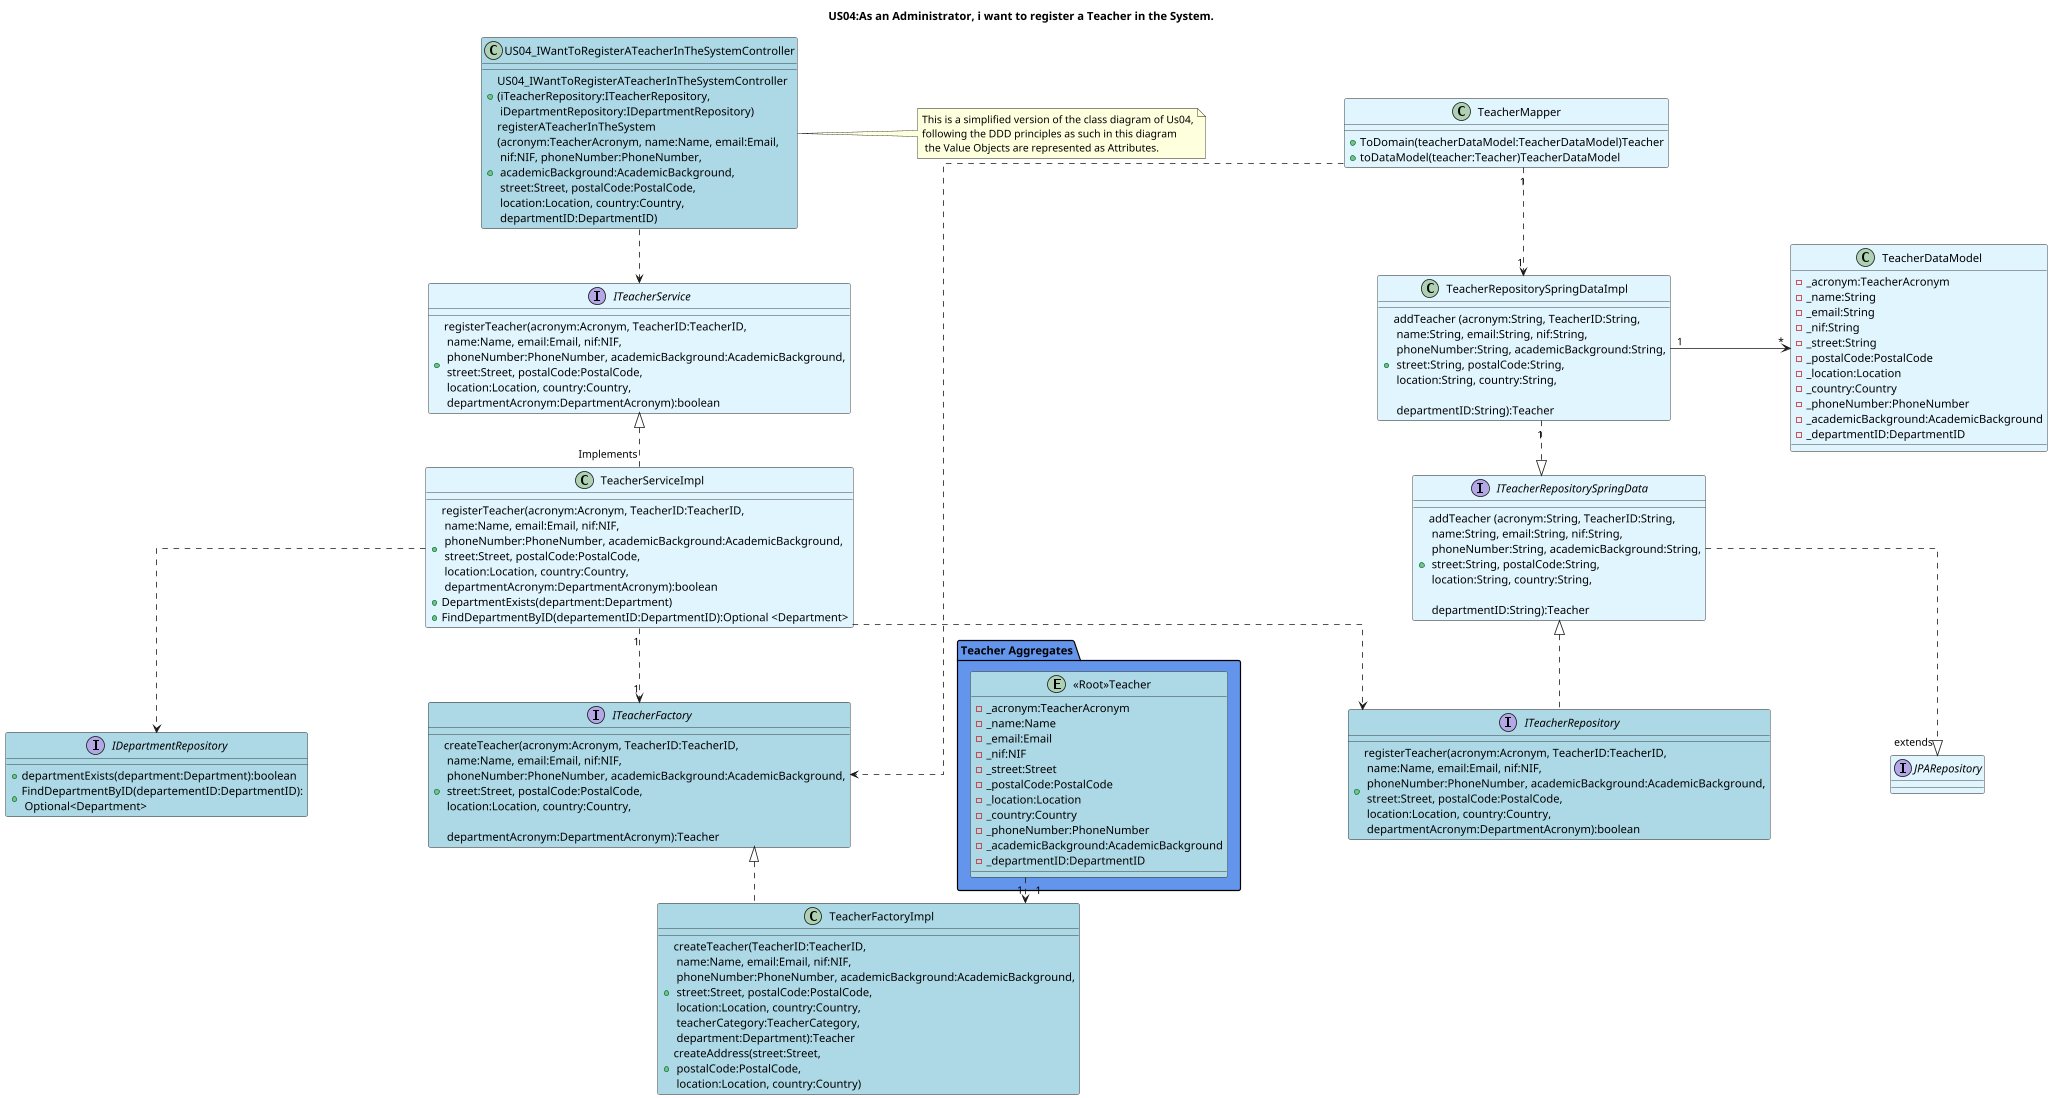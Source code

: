 @startuml
scale 0.8
skinparam ranksep 20
skinparam nodesep 150
skinparam linetype ortho
skinparam classBackgroundColor #E1F5FE

title US04:As an Administrator, i want to register a Teacher in the System.

class US04_IWantToRegisterATeacherInTheSystemController #lightblue{
    +US04_IWantToRegisterATeacherInTheSystemController\n(iTeacherRepository:ITeacherRepository,\n iDepartmentRepository:IDepartmentRepository)
    +registerATeacherInTheSystem\n(acronym:TeacherAcronym, name:Name, email:Email,\n nif:NIF, phoneNumber:PhoneNumber,\n academicBackground:AcademicBackground,\n street:Street, postalCode:PostalCode,\n location:Location, country:Country,\n departmentID:DepartmentID)
}
note right of US04_IWantToRegisterATeacherInTheSystemController
This is a simplified version of the class diagram of Us04,
following the DDD principles as such in this diagram
 the Value Objects are represented as Attributes.
end note
class TeacherFactoryImpl #lightblue{
    +createTeacher(TeacherID:TeacherID,\n name:Name, email:Email, nif:NIF,\n phoneNumber:PhoneNumber, academicBackground:AcademicBackground,\n street:Street, postalCode:PostalCode,\n location:Location, country:Country,\n teacherCategory:TeacherCategory,\n department:Department):Teacher
    +createAddress(street:Street,\n postalCode:PostalCode,\n location:Location, country:Country)
}
class TeacherServiceImpl{
   +registerTeacher(acronym:Acronym, TeacherID:TeacherID,\n name:Name, email:Email, nif:NIF,\n phoneNumber:PhoneNumber, academicBackground:AcademicBackground,\n street:Street, postalCode:PostalCode,\n location:Location, country:Country,\n departmentAcronym:DepartmentAcronym):boolean
   + DepartmentExists(department:Department)
   +FindDepartmentByID(departementID:DepartmentID):Optional <Department>
}
class TeacherMapper{
+ ToDomain(teacherDataModel:TeacherDataModel)Teacher
+toDataModel(teacher:Teacher)TeacherDataModel
}
class TeacherDataModel{
-_acronym:TeacherAcronym
        -_name:String
        -_email:String
        -_nif:String
        -_street:String
        -_postalCode:PostalCode
        -_location:Location
        -_country:Country
        -_phoneNumber:PhoneNumber
        -_academicBackground:AcademicBackground
        -_departmentID:DepartmentID
}
class TeacherRepositorySpringDataImpl{
+addTeacher (acronym:String, TeacherID:String,\n name:String, email:String, nif:String,\n phoneNumber:String, academicBackground:String,\n street:String, postalCode:String,\n location:String, country:String,\n \n departmentID:String):Teacher

}

interface ITeacherFactory #lightblue{
    +createTeacher(acronym:Acronym, TeacherID:TeacherID,\n name:Name, email:Email, nif:NIF,\n phoneNumber:PhoneNumber, academicBackground:AcademicBackground,\n street:Street, postalCode:PostalCode,\n location:Location, country:Country,\n \n departmentAcronym:DepartmentAcronym):Teacher
}

interface IDepartmentRepository #lightblue{
    +departmentExists(department:Department):boolean
    +FindDepartmentByID(departementID:DepartmentID):\n Optional<Department>
}

interface ITeacherRepository #lightblue{
    +registerTeacher(acronym:Acronym, TeacherID:TeacherID,\n name:Name, email:Email, nif:NIF,\n phoneNumber:PhoneNumber, academicBackground:AcademicBackground,\n street:Street, postalCode:PostalCode,\n location:Location, country:Country,\n departmentAcronym:DepartmentAcronym):boolean

}
interface ITeacherService{
   +registerTeacher(acronym:Acronym, TeacherID:TeacherID,\n name:Name, email:Email, nif:NIF,\n phoneNumber:PhoneNumber, academicBackground:AcademicBackground,\n street:Street, postalCode:PostalCode,\n location:Location, country:Country,\n departmentAcronym:DepartmentAcronym):boolean
}
interface ITeacherRepositorySpringData{
+addTeacher (acronym:String, TeacherID:String,\n name:String, email:String, nif:String,\n phoneNumber:String, academicBackground:String,\n street:String, postalCode:String,\n location:String, country:String,\n \n departmentID:String):Teacher

}
interface JPARepository{}
package "Teacher Aggregates" #CornflowerBlue {
    entity "<<Root>>Teacher" #lightblue{
        -_acronym:TeacherAcronym
        -_name:Name
        -_email:Email
        -_nif:NIF
        -_street:Street
        -_postalCode:PostalCode
        -_location:Location
        -_country:Country
        -_phoneNumber:PhoneNumber
        -_academicBackground:AcademicBackground
        -_departmentID:DepartmentID
     }
}



US04_IWantToRegisterATeacherInTheSystemController ..> ITeacherService
ITeacherService <|.."Implements" TeacherServiceImpl
TeacherServiceImpl ..> ITeacherRepository
TeacherServiceImpl ..> IDepartmentRepository

TeacherServiceImpl"1" ..>"1" ITeacherFactory
ITeacherFactory <|..TeacherFactoryImpl
"<<Root>>Teacher" "1"..>"1" TeacherFactoryImpl
ITeacherRepositorySpringData ..|> "extends"JPARepository
TeacherRepositorySpringDataImpl "1"..|> ITeacherRepositorySpringData
ITeacherRepositorySpringData <|.. ITeacherRepository

TeacherRepositorySpringDataImpl"1" ->"*" TeacherDataModel
TeacherMapper "1"..> "1"TeacherRepositorySpringDataImpl
TeacherMapper ..> ITeacherFactory



@enduml


